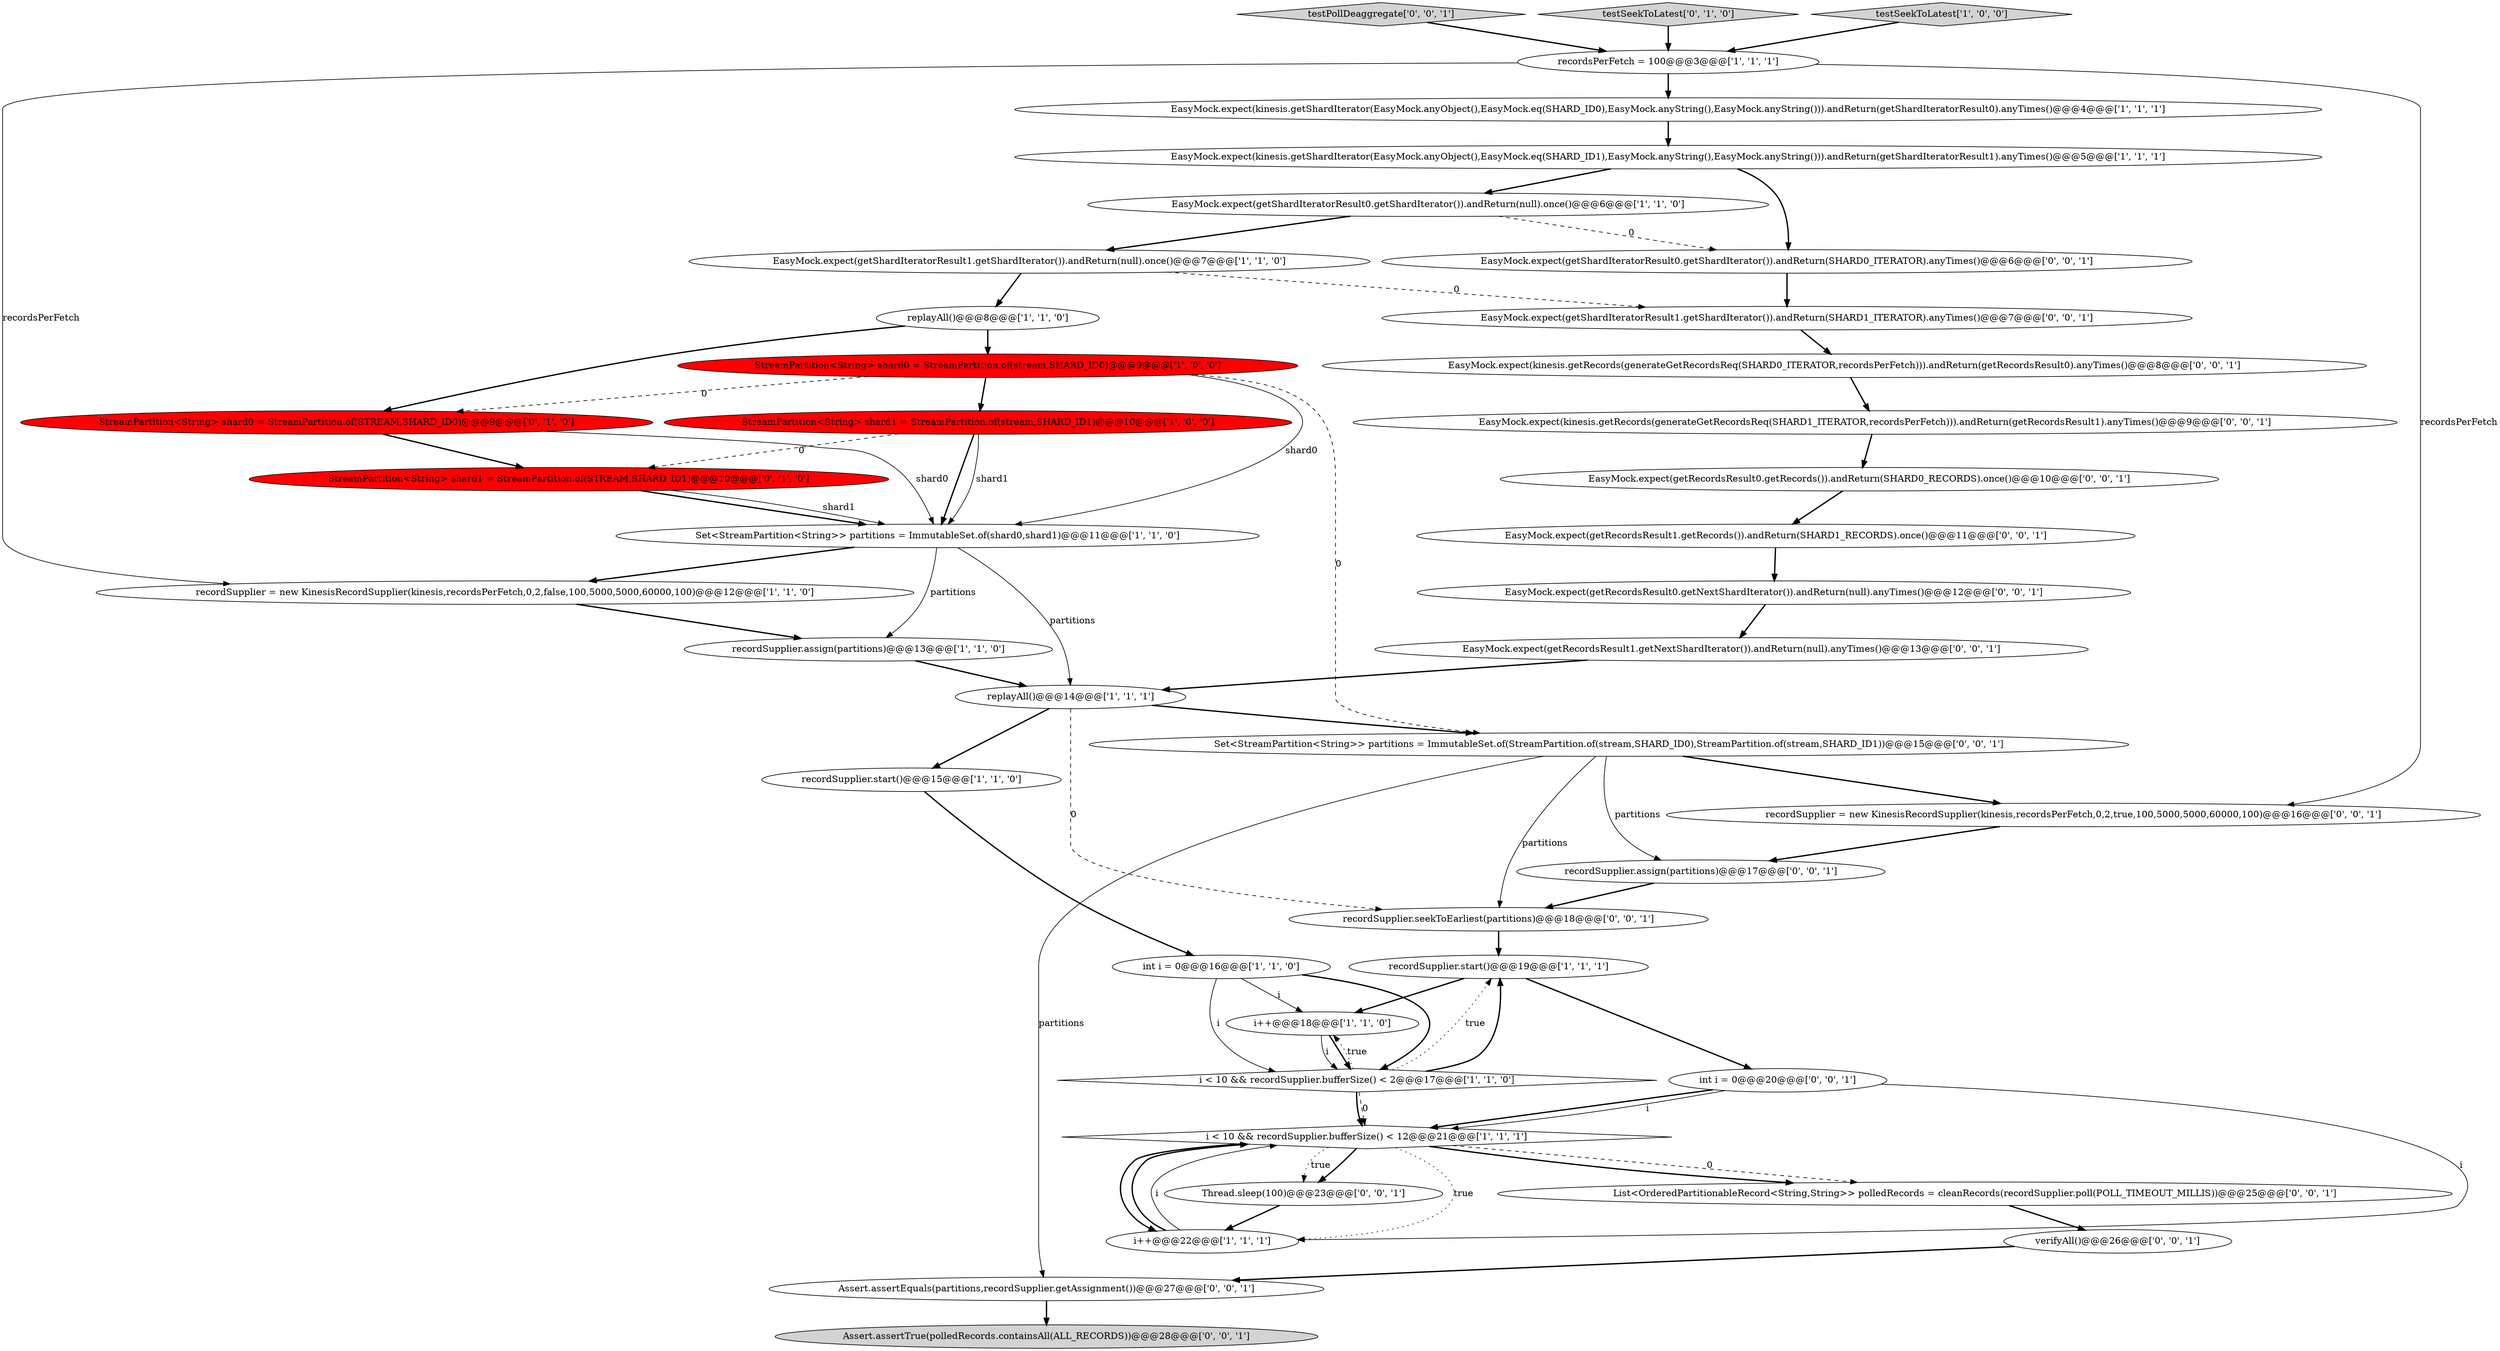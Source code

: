 digraph {
19 [style = filled, label = "StreamPartition<String> shard0 = StreamPartition.of(stream,SHARD_ID0)@@@9@@@['1', '0', '0']", fillcolor = red, shape = ellipse image = "AAA1AAABBB1BBB"];
25 [style = filled, label = "Assert.assertTrue(polledRecords.containsAll(ALL_RECORDS))@@@28@@@['0', '0', '1']", fillcolor = lightgray, shape = ellipse image = "AAA0AAABBB3BBB"];
28 [style = filled, label = "EasyMock.expect(getRecordsResult0.getNextShardIterator()).andReturn(null).anyTimes()@@@12@@@['0', '0', '1']", fillcolor = white, shape = ellipse image = "AAA0AAABBB3BBB"];
3 [style = filled, label = "i < 10 && recordSupplier.bufferSize() < 12@@@21@@@['1', '1', '1']", fillcolor = white, shape = diamond image = "AAA0AAABBB1BBB"];
15 [style = filled, label = "replayAll()@@@14@@@['1', '1', '1']", fillcolor = white, shape = ellipse image = "AAA0AAABBB1BBB"];
39 [style = filled, label = "recordSupplier = new KinesisRecordSupplier(kinesis,recordsPerFetch,0,2,true,100,5000,5000,60000,100)@@@16@@@['0', '0', '1']", fillcolor = white, shape = ellipse image = "AAA0AAABBB3BBB"];
30 [style = filled, label = "recordSupplier.assign(partitions)@@@17@@@['0', '0', '1']", fillcolor = white, shape = ellipse image = "AAA0AAABBB3BBB"];
17 [style = filled, label = "i++@@@18@@@['1', '1', '0']", fillcolor = white, shape = ellipse image = "AAA0AAABBB1BBB"];
14 [style = filled, label = "recordsPerFetch = 100@@@3@@@['1', '1', '1']", fillcolor = white, shape = ellipse image = "AAA0AAABBB1BBB"];
35 [style = filled, label = "EasyMock.expect(kinesis.getRecords(generateGetRecordsReq(SHARD1_ITERATOR,recordsPerFetch))).andReturn(getRecordsResult1).anyTimes()@@@9@@@['0', '0', '1']", fillcolor = white, shape = ellipse image = "AAA0AAABBB3BBB"];
37 [style = filled, label = "testPollDeaggregate['0', '0', '1']", fillcolor = lightgray, shape = diamond image = "AAA0AAABBB3BBB"];
20 [style = filled, label = "StreamPartition<String> shard0 = StreamPartition.of(STREAM,SHARD_ID0)@@@9@@@['0', '1', '0']", fillcolor = red, shape = ellipse image = "AAA1AAABBB2BBB"];
7 [style = filled, label = "i < 10 && recordSupplier.bufferSize() < 2@@@17@@@['1', '1', '0']", fillcolor = white, shape = diamond image = "AAA0AAABBB1BBB"];
41 [style = filled, label = "Assert.assertEquals(partitions,recordSupplier.getAssignment())@@@27@@@['0', '0', '1']", fillcolor = white, shape = ellipse image = "AAA0AAABBB3BBB"];
38 [style = filled, label = "int i = 0@@@20@@@['0', '0', '1']", fillcolor = white, shape = ellipse image = "AAA0AAABBB3BBB"];
6 [style = filled, label = "EasyMock.expect(kinesis.getShardIterator(EasyMock.anyObject(),EasyMock.eq(SHARD_ID0),EasyMock.anyString(),EasyMock.anyString())).andReturn(getShardIteratorResult0).anyTimes()@@@4@@@['1', '1', '1']", fillcolor = white, shape = ellipse image = "AAA0AAABBB1BBB"];
33 [style = filled, label = "recordSupplier.seekToEarliest(partitions)@@@18@@@['0', '0', '1']", fillcolor = white, shape = ellipse image = "AAA0AAABBB3BBB"];
22 [style = filled, label = "StreamPartition<String> shard1 = StreamPartition.of(STREAM,SHARD_ID1)@@@10@@@['0', '1', '0']", fillcolor = red, shape = ellipse image = "AAA1AAABBB2BBB"];
11 [style = filled, label = "StreamPartition<String> shard1 = StreamPartition.of(stream,SHARD_ID1)@@@10@@@['1', '0', '0']", fillcolor = red, shape = ellipse image = "AAA1AAABBB1BBB"];
13 [style = filled, label = "recordSupplier.start()@@@19@@@['1', '1', '1']", fillcolor = white, shape = ellipse image = "AAA0AAABBB1BBB"];
21 [style = filled, label = "testSeekToLatest['0', '1', '0']", fillcolor = lightgray, shape = diamond image = "AAA0AAABBB2BBB"];
24 [style = filled, label = "EasyMock.expect(kinesis.getRecords(generateGetRecordsReq(SHARD0_ITERATOR,recordsPerFetch))).andReturn(getRecordsResult0).anyTimes()@@@8@@@['0', '0', '1']", fillcolor = white, shape = ellipse image = "AAA0AAABBB3BBB"];
40 [style = filled, label = "List<OrderedPartitionableRecord<String,String>> polledRecords = cleanRecords(recordSupplier.poll(POLL_TIMEOUT_MILLIS))@@@25@@@['0', '0', '1']", fillcolor = white, shape = ellipse image = "AAA0AAABBB3BBB"];
32 [style = filled, label = "Set<StreamPartition<String>> partitions = ImmutableSet.of(StreamPartition.of(stream,SHARD_ID0),StreamPartition.of(stream,SHARD_ID1))@@@15@@@['0', '0', '1']", fillcolor = white, shape = ellipse image = "AAA0AAABBB3BBB"];
5 [style = filled, label = "recordSupplier.start()@@@15@@@['1', '1', '0']", fillcolor = white, shape = ellipse image = "AAA0AAABBB1BBB"];
1 [style = filled, label = "EasyMock.expect(getShardIteratorResult1.getShardIterator()).andReturn(null).once()@@@7@@@['1', '1', '0']", fillcolor = white, shape = ellipse image = "AAA0AAABBB1BBB"];
31 [style = filled, label = "EasyMock.expect(getShardIteratorResult0.getShardIterator()).andReturn(SHARD0_ITERATOR).anyTimes()@@@6@@@['0', '0', '1']", fillcolor = white, shape = ellipse image = "AAA0AAABBB3BBB"];
8 [style = filled, label = "replayAll()@@@8@@@['1', '1', '0']", fillcolor = white, shape = ellipse image = "AAA0AAABBB1BBB"];
18 [style = filled, label = "testSeekToLatest['1', '0', '0']", fillcolor = lightgray, shape = diamond image = "AAA0AAABBB1BBB"];
9 [style = filled, label = "int i = 0@@@16@@@['1', '1', '0']", fillcolor = white, shape = ellipse image = "AAA0AAABBB1BBB"];
27 [style = filled, label = "verifyAll()@@@26@@@['0', '0', '1']", fillcolor = white, shape = ellipse image = "AAA0AAABBB3BBB"];
34 [style = filled, label = "EasyMock.expect(getRecordsResult0.getRecords()).andReturn(SHARD0_RECORDS).once()@@@10@@@['0', '0', '1']", fillcolor = white, shape = ellipse image = "AAA0AAABBB3BBB"];
16 [style = filled, label = "EasyMock.expect(kinesis.getShardIterator(EasyMock.anyObject(),EasyMock.eq(SHARD_ID1),EasyMock.anyString(),EasyMock.anyString())).andReturn(getShardIteratorResult1).anyTimes()@@@5@@@['1', '1', '1']", fillcolor = white, shape = ellipse image = "AAA0AAABBB1BBB"];
4 [style = filled, label = "Set<StreamPartition<String>> partitions = ImmutableSet.of(shard0,shard1)@@@11@@@['1', '1', '0']", fillcolor = white, shape = ellipse image = "AAA0AAABBB1BBB"];
2 [style = filled, label = "recordSupplier.assign(partitions)@@@13@@@['1', '1', '0']", fillcolor = white, shape = ellipse image = "AAA0AAABBB1BBB"];
29 [style = filled, label = "EasyMock.expect(getShardIteratorResult1.getShardIterator()).andReturn(SHARD1_ITERATOR).anyTimes()@@@7@@@['0', '0', '1']", fillcolor = white, shape = ellipse image = "AAA0AAABBB3BBB"];
26 [style = filled, label = "EasyMock.expect(getRecordsResult1.getNextShardIterator()).andReturn(null).anyTimes()@@@13@@@['0', '0', '1']", fillcolor = white, shape = ellipse image = "AAA0AAABBB3BBB"];
0 [style = filled, label = "EasyMock.expect(getShardIteratorResult0.getShardIterator()).andReturn(null).once()@@@6@@@['1', '1', '0']", fillcolor = white, shape = ellipse image = "AAA0AAABBB1BBB"];
10 [style = filled, label = "i++@@@22@@@['1', '1', '1']", fillcolor = white, shape = ellipse image = "AAA0AAABBB1BBB"];
36 [style = filled, label = "EasyMock.expect(getRecordsResult1.getRecords()).andReturn(SHARD1_RECORDS).once()@@@11@@@['0', '0', '1']", fillcolor = white, shape = ellipse image = "AAA0AAABBB3BBB"];
12 [style = filled, label = "recordSupplier = new KinesisRecordSupplier(kinesis,recordsPerFetch,0,2,false,100,5000,5000,60000,100)@@@12@@@['1', '1', '0']", fillcolor = white, shape = ellipse image = "AAA0AAABBB1BBB"];
23 [style = filled, label = "Thread.sleep(100)@@@23@@@['0', '0', '1']", fillcolor = white, shape = ellipse image = "AAA0AAABBB3BBB"];
7->13 [style = bold, label=""];
14->12 [style = solid, label="recordsPerFetch"];
16->0 [style = bold, label=""];
1->8 [style = bold, label=""];
3->40 [style = dashed, label="0"];
30->33 [style = bold, label=""];
5->9 [style = bold, label=""];
3->40 [style = bold, label=""];
24->35 [style = bold, label=""];
8->19 [style = bold, label=""];
4->15 [style = solid, label="partitions"];
7->13 [style = dotted, label="true"];
19->20 [style = dashed, label="0"];
11->4 [style = bold, label=""];
38->10 [style = solid, label="i"];
19->4 [style = solid, label="shard0"];
3->10 [style = dotted, label="true"];
32->33 [style = solid, label="partitions"];
36->28 [style = bold, label=""];
9->17 [style = solid, label="i"];
11->22 [style = dashed, label="0"];
1->29 [style = dashed, label="0"];
31->29 [style = bold, label=""];
28->26 [style = bold, label=""];
19->11 [style = bold, label=""];
10->3 [style = bold, label=""];
20->4 [style = solid, label="shard0"];
11->4 [style = solid, label="shard1"];
17->7 [style = solid, label="i"];
9->7 [style = bold, label=""];
33->13 [style = bold, label=""];
38->3 [style = bold, label=""];
7->3 [style = bold, label=""];
15->5 [style = bold, label=""];
20->22 [style = bold, label=""];
22->4 [style = bold, label=""];
39->30 [style = bold, label=""];
17->7 [style = bold, label=""];
3->10 [style = bold, label=""];
13->17 [style = bold, label=""];
12->2 [style = bold, label=""];
3->23 [style = bold, label=""];
37->14 [style = bold, label=""];
8->20 [style = bold, label=""];
32->30 [style = solid, label="partitions"];
6->16 [style = bold, label=""];
40->27 [style = bold, label=""];
0->1 [style = bold, label=""];
16->31 [style = bold, label=""];
32->41 [style = solid, label="partitions"];
34->36 [style = bold, label=""];
2->15 [style = bold, label=""];
26->15 [style = bold, label=""];
27->41 [style = bold, label=""];
0->31 [style = dashed, label="0"];
15->33 [style = dashed, label="0"];
23->10 [style = bold, label=""];
4->12 [style = bold, label=""];
4->2 [style = solid, label="partitions"];
38->3 [style = solid, label="i"];
13->38 [style = bold, label=""];
32->39 [style = bold, label=""];
7->3 [style = dashed, label="0"];
41->25 [style = bold, label=""];
9->7 [style = solid, label="i"];
19->32 [style = dashed, label="0"];
14->39 [style = solid, label="recordsPerFetch"];
35->34 [style = bold, label=""];
29->24 [style = bold, label=""];
15->32 [style = bold, label=""];
7->17 [style = dotted, label="true"];
18->14 [style = bold, label=""];
14->6 [style = bold, label=""];
10->3 [style = solid, label="i"];
22->4 [style = solid, label="shard1"];
21->14 [style = bold, label=""];
3->23 [style = dotted, label="true"];
}
